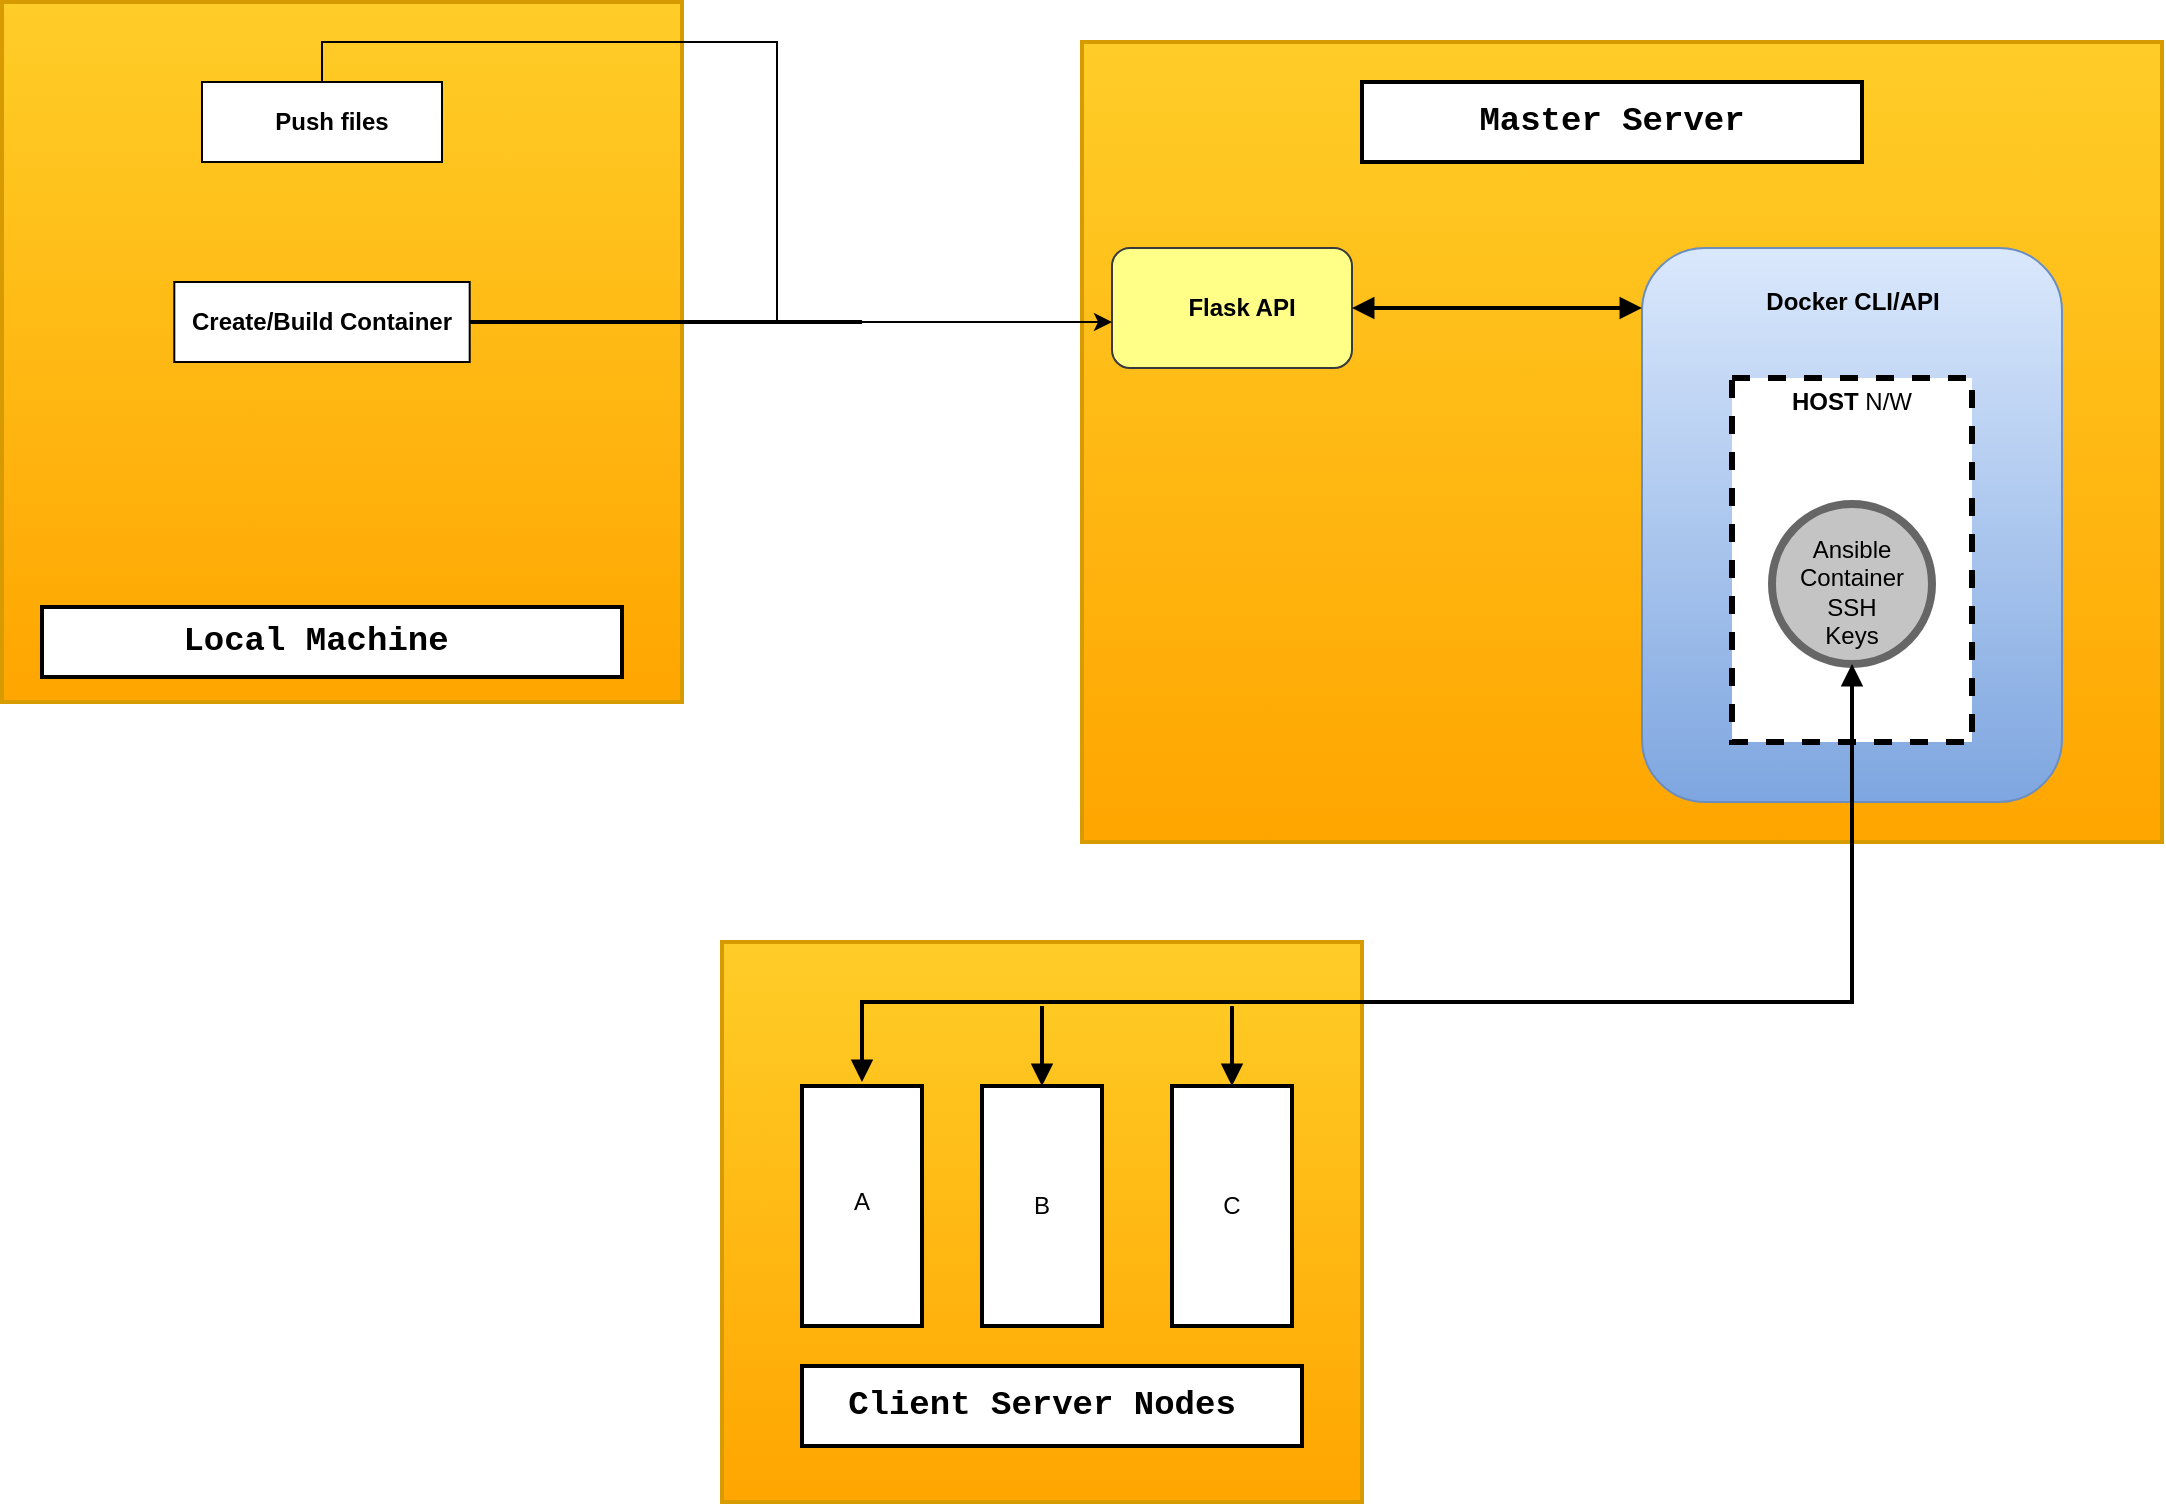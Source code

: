 <mxfile version="14.6.9" type="github">
  <diagram id="puacDJ3BUamG4HYMFUjp" name="Page-1">
    <mxGraphModel dx="5002" dy="2300" grid="1" gridSize="10" guides="1" tooltips="1" connect="1" arrows="1" fold="1" page="1" pageScale="1" pageWidth="850" pageHeight="1100" math="0" shadow="0">
      <root>
        <mxCell id="0" />
        <mxCell id="1" parent="0" />
        <mxCell id="_f3NkgD60LeYl-ViCV9c-1" value="" style="group" vertex="1" connectable="0" parent="1">
          <mxGeometry x="-510" y="180" width="976" height="750" as="geometry" />
        </mxCell>
        <mxCell id="1JL5kzAqauOL_0TZosul-45" value="" style="rounded=0;whiteSpace=wrap;html=1;strokeWidth=2;gradientColor=#ffa500;fillColor=#ffcd28;strokeColor=#d79b00;" parent="_f3NkgD60LeYl-ViCV9c-1" vertex="1">
          <mxGeometry x="360" y="470" width="320" height="280" as="geometry" />
        </mxCell>
        <mxCell id="1JL5kzAqauOL_0TZosul-43" value="" style="rounded=0;whiteSpace=wrap;html=1;strokeWidth=2;gradientColor=#ffa500;fillColor=#ffcd28;strokeColor=#d79b00;" parent="_f3NkgD60LeYl-ViCV9c-1" vertex="1">
          <mxGeometry width="340" height="350" as="geometry" />
        </mxCell>
        <mxCell id="1JL5kzAqauOL_0TZosul-41" value="" style="rounded=0;whiteSpace=wrap;html=1;strokeWidth=2;gradientColor=#ffa500;fillColor=#ffcd28;strokeColor=#d79b00;" parent="_f3NkgD60LeYl-ViCV9c-1" vertex="1">
          <mxGeometry x="540" y="20" width="540" height="400" as="geometry" />
        </mxCell>
        <mxCell id="1JL5kzAqauOL_0TZosul-14" value="" style="group;container=1;" parent="_f3NkgD60LeYl-ViCV9c-1" vertex="1" connectable="0">
          <mxGeometry x="333" y="123" width="425" height="240" as="geometry" />
        </mxCell>
        <mxCell id="1JL5kzAqauOL_0TZosul-3" value="" style="group" parent="1JL5kzAqauOL_0TZosul-14" vertex="1" connectable="0">
          <mxGeometry x="222" width="120" height="60" as="geometry" />
        </mxCell>
        <mxCell id="1JL5kzAqauOL_0TZosul-1" value="" style="rounded=1;whiteSpace=wrap;html=1;fillColor=#ffff88;strokeColor=#36393d;" parent="1JL5kzAqauOL_0TZosul-3" vertex="1">
          <mxGeometry width="120" height="60" as="geometry" />
        </mxCell>
        <mxCell id="1JL5kzAqauOL_0TZosul-2" value="&lt;b&gt;Flask API&lt;/b&gt;" style="text;html=1;strokeColor=none;fillColor=none;align=center;verticalAlign=middle;whiteSpace=wrap;rounded=0;" parent="1JL5kzAqauOL_0TZosul-3" vertex="1">
          <mxGeometry x="30" y="20" width="70" height="20" as="geometry" />
        </mxCell>
        <mxCell id="1JL5kzAqauOL_0TZosul-17" value="" style="rounded=1;whiteSpace=wrap;html=1;gradientColor=#7ea6e0;fillColor=#dae8fc;strokeColor=#6c8ebf;" parent="_f3NkgD60LeYl-ViCV9c-1" vertex="1">
          <mxGeometry x="820" y="123" width="210" height="277" as="geometry" />
        </mxCell>
        <mxCell id="1JL5kzAqauOL_0TZosul-18" value="&lt;b&gt;Docker CLI/API&lt;/b&gt;" style="text;html=1;align=center;verticalAlign=middle;resizable=0;points=[];autosize=1;strokeColor=none;" parent="_f3NkgD60LeYl-ViCV9c-1" vertex="1">
          <mxGeometry x="875" y="140" width="100" height="20" as="geometry" />
        </mxCell>
        <mxCell id="1JL5kzAqauOL_0TZosul-19" style="edgeStyle=orthogonalEdgeStyle;rounded=0;orthogonalLoop=1;jettySize=auto;html=1;startArrow=block;startFill=1;endArrow=block;endFill=1;strokeWidth=2;" parent="_f3NkgD60LeYl-ViCV9c-1" source="1JL5kzAqauOL_0TZosul-1" edge="1">
          <mxGeometry relative="1" as="geometry">
            <mxPoint x="820" y="153" as="targetPoint" />
          </mxGeometry>
        </mxCell>
        <mxCell id="1JL5kzAqauOL_0TZosul-20" value="" style="rounded=0;whiteSpace=wrap;html=1;dashed=1;gradientColor=#ffffff;strokeWidth=3;" parent="_f3NkgD60LeYl-ViCV9c-1" vertex="1">
          <mxGeometry x="865" y="188" width="120" height="182" as="geometry" />
        </mxCell>
        <mxCell id="1JL5kzAqauOL_0TZosul-21" value="&lt;b&gt;HOST&lt;/b&gt; N/W" style="text;html=1;strokeColor=none;fillColor=none;align=center;verticalAlign=middle;whiteSpace=wrap;rounded=0;dashed=1;" parent="_f3NkgD60LeYl-ViCV9c-1" vertex="1">
          <mxGeometry x="890" y="190" width="70" height="20" as="geometry" />
        </mxCell>
        <mxCell id="1JL5kzAqauOL_0TZosul-22" value="" style="ellipse;whiteSpace=wrap;html=1;aspect=fixed;strokeWidth=4;strokeColor=#666666;fontColor=#333333;fillColor=#C4C4C4;" parent="_f3NkgD60LeYl-ViCV9c-1" vertex="1">
          <mxGeometry x="885" y="251" width="80" height="80" as="geometry" />
        </mxCell>
        <mxCell id="1JL5kzAqauOL_0TZosul-23" value="&lt;div&gt;Ansible &lt;br&gt;&lt;/div&gt;&lt;div&gt;Container&lt;/div&gt;&lt;div&gt;SSH Keys &lt;br&gt;&lt;/div&gt;" style="text;html=1;strokeColor=none;fillColor=none;align=center;verticalAlign=middle;whiteSpace=wrap;rounded=0;" parent="_f3NkgD60LeYl-ViCV9c-1" vertex="1">
          <mxGeometry x="905" y="285" width="40" height="20" as="geometry" />
        </mxCell>
        <mxCell id="1JL5kzAqauOL_0TZosul-24" value="" style="rounded=0;whiteSpace=wrap;html=1;strokeWidth=2;gradientColor=#ffffff;rotation=90;" parent="_f3NkgD60LeYl-ViCV9c-1" vertex="1">
          <mxGeometry x="370" y="572" width="120" height="60" as="geometry" />
        </mxCell>
        <mxCell id="1JL5kzAqauOL_0TZosul-30" style="edgeStyle=orthogonalEdgeStyle;rounded=0;orthogonalLoop=1;jettySize=auto;html=1;exitX=0;exitY=0.5;exitDx=0;exitDy=0;startArrow=block;startFill=1;endArrow=none;endFill=0;strokeWidth=2;" parent="_f3NkgD60LeYl-ViCV9c-1" source="1JL5kzAqauOL_0TZosul-25" edge="1">
          <mxGeometry relative="1" as="geometry">
            <mxPoint x="520" y="502" as="targetPoint" />
          </mxGeometry>
        </mxCell>
        <mxCell id="1JL5kzAqauOL_0TZosul-25" value="" style="rounded=0;whiteSpace=wrap;html=1;strokeWidth=2;gradientColor=#ffffff;rotation=90;" parent="_f3NkgD60LeYl-ViCV9c-1" vertex="1">
          <mxGeometry x="460" y="572" width="120" height="60" as="geometry" />
        </mxCell>
        <mxCell id="1JL5kzAqauOL_0TZosul-31" style="edgeStyle=orthogonalEdgeStyle;rounded=0;orthogonalLoop=1;jettySize=auto;html=1;exitX=0;exitY=0.5;exitDx=0;exitDy=0;startArrow=block;startFill=1;endArrow=none;endFill=0;strokeWidth=2;" parent="_f3NkgD60LeYl-ViCV9c-1" source="1JL5kzAqauOL_0TZosul-26" edge="1">
          <mxGeometry relative="1" as="geometry">
            <mxPoint x="615" y="502" as="targetPoint" />
          </mxGeometry>
        </mxCell>
        <mxCell id="1JL5kzAqauOL_0TZosul-26" value="" style="rounded=0;whiteSpace=wrap;html=1;strokeWidth=2;gradientColor=#ffffff;rotation=90;" parent="_f3NkgD60LeYl-ViCV9c-1" vertex="1">
          <mxGeometry x="555" y="572" width="120" height="60" as="geometry" />
        </mxCell>
        <mxCell id="1JL5kzAqauOL_0TZosul-29" value="" style="endArrow=block;startArrow=block;html=1;entryX=0.5;entryY=1;entryDx=0;entryDy=0;rounded=0;endFill=1;startFill=1;strokeWidth=2;" parent="_f3NkgD60LeYl-ViCV9c-1" target="1JL5kzAqauOL_0TZosul-22" edge="1">
          <mxGeometry width="50" height="50" relative="1" as="geometry">
            <mxPoint x="430" y="540" as="sourcePoint" />
            <mxPoint x="930" y="460" as="targetPoint" />
            <Array as="points">
              <mxPoint x="430" y="500" />
              <mxPoint x="925" y="500" />
            </Array>
          </mxGeometry>
        </mxCell>
        <mxCell id="1JL5kzAqauOL_0TZosul-32" value="B" style="text;html=1;strokeColor=none;fillColor=none;align=center;verticalAlign=middle;whiteSpace=wrap;rounded=0;" parent="_f3NkgD60LeYl-ViCV9c-1" vertex="1">
          <mxGeometry x="500" y="592" width="40" height="20" as="geometry" />
        </mxCell>
        <mxCell id="1JL5kzAqauOL_0TZosul-34" value="A" style="text;html=1;strokeColor=none;fillColor=none;align=center;verticalAlign=middle;whiteSpace=wrap;rounded=0;" parent="_f3NkgD60LeYl-ViCV9c-1" vertex="1">
          <mxGeometry x="410" y="590" width="40" height="20" as="geometry" />
        </mxCell>
        <mxCell id="1JL5kzAqauOL_0TZosul-35" value="C" style="text;html=1;strokeColor=none;fillColor=none;align=center;verticalAlign=middle;whiteSpace=wrap;rounded=0;" parent="_f3NkgD60LeYl-ViCV9c-1" vertex="1">
          <mxGeometry x="595" y="592" width="40" height="20" as="geometry" />
        </mxCell>
        <mxCell id="1JL5kzAqauOL_0TZosul-36" value="" style="rounded=0;whiteSpace=wrap;html=1;strokeWidth=2;gradientColor=#ffffff;" parent="_f3NkgD60LeYl-ViCV9c-1" vertex="1">
          <mxGeometry x="400" y="682" width="250" height="40" as="geometry" />
        </mxCell>
        <mxCell id="1JL5kzAqauOL_0TZosul-37" value="&lt;font style=&quot;font-size: 17px&quot; face=&quot;Courier New&quot;&gt;&lt;b&gt;&lt;font style=&quot;font-size: 17px&quot;&gt;&lt;font style=&quot;font-size: 17px&quot;&gt;Client Server&lt;/font&gt;&lt;/font&gt;&lt;font style=&quot;font-size: 17px&quot;&gt; Nodes&lt;/font&gt;&lt;/b&gt;&lt;/font&gt;" style="text;html=1;strokeColor=none;fillColor=none;align=center;verticalAlign=middle;whiteSpace=wrap;rounded=0;" parent="_f3NkgD60LeYl-ViCV9c-1" vertex="1">
          <mxGeometry x="420" y="692" width="200" height="20" as="geometry" />
        </mxCell>
        <mxCell id="1JL5kzAqauOL_0TZosul-11" value="" style="group" parent="_f3NkgD60LeYl-ViCV9c-1" vertex="1" connectable="0">
          <mxGeometry x="80" y="140" width="160" height="40" as="geometry" />
        </mxCell>
        <mxCell id="1JL5kzAqauOL_0TZosul-9" value="" style="rounded=0;whiteSpace=wrap;html=1;" parent="1JL5kzAqauOL_0TZosul-11" vertex="1">
          <mxGeometry x="6.154" width="147.692" height="40" as="geometry" />
        </mxCell>
        <mxCell id="1JL5kzAqauOL_0TZosul-10" value="&lt;b&gt;Create/Build Container&lt;/b&gt;" style="text;html=1;strokeColor=none;fillColor=none;align=center;verticalAlign=middle;whiteSpace=wrap;rounded=0;" parent="1JL5kzAqauOL_0TZosul-11" vertex="1">
          <mxGeometry y="10" width="160" height="20" as="geometry" />
        </mxCell>
        <mxCell id="1JL5kzAqauOL_0TZosul-8" style="edgeStyle=orthogonalEdgeStyle;rounded=0;orthogonalLoop=1;jettySize=auto;html=1;exitX=0.5;exitY=0;exitDx=0;exitDy=0;entryX=0;entryY=0.617;entryDx=0;entryDy=0;entryPerimeter=0;" parent="_f3NkgD60LeYl-ViCV9c-1" source="1JL5kzAqauOL_0TZosul-5" target="1JL5kzAqauOL_0TZosul-1" edge="1">
          <mxGeometry relative="1" as="geometry">
            <mxPoint x="550" y="160" as="targetPoint" />
          </mxGeometry>
        </mxCell>
        <mxCell id="1JL5kzAqauOL_0TZosul-39" style="edgeStyle=orthogonalEdgeStyle;rounded=0;orthogonalLoop=1;jettySize=auto;html=1;startArrow=none;startFill=0;endArrow=none;endFill=0;strokeWidth=2;" parent="_f3NkgD60LeYl-ViCV9c-1" source="1JL5kzAqauOL_0TZosul-9" edge="1">
          <mxGeometry relative="1" as="geometry">
            <mxPoint x="430" y="160" as="targetPoint" />
          </mxGeometry>
        </mxCell>
        <mxCell id="1JL5kzAqauOL_0TZosul-44" value="" style="group" parent="_f3NkgD60LeYl-ViCV9c-1" vertex="1" connectable="0">
          <mxGeometry x="100" y="40" width="120" height="40" as="geometry" />
        </mxCell>
        <mxCell id="1JL5kzAqauOL_0TZosul-5" value="" style="rounded=0;whiteSpace=wrap;html=1;" parent="1JL5kzAqauOL_0TZosul-44" vertex="1">
          <mxGeometry width="120" height="40" as="geometry" />
        </mxCell>
        <mxCell id="1JL5kzAqauOL_0TZosul-6" value="&lt;b&gt;Push files&lt;/b&gt;" style="text;html=1;strokeColor=none;fillColor=none;align=center;verticalAlign=middle;whiteSpace=wrap;rounded=0;" parent="1JL5kzAqauOL_0TZosul-44" vertex="1">
          <mxGeometry x="30" y="10" width="70" height="20" as="geometry" />
        </mxCell>
        <mxCell id="1JL5kzAqauOL_0TZosul-46" value="" style="rounded=0;whiteSpace=wrap;html=1;strokeWidth=2;" parent="_f3NkgD60LeYl-ViCV9c-1" vertex="1">
          <mxGeometry x="20" y="302.5" width="290" height="35" as="geometry" />
        </mxCell>
        <mxCell id="1JL5kzAqauOL_0TZosul-47" value="Text" style="text;html=1;strokeColor=none;fillColor=none;align=center;verticalAlign=middle;whiteSpace=wrap;rounded=0;" parent="_f3NkgD60LeYl-ViCV9c-1" vertex="1">
          <mxGeometry x="780" y="50" width="40" height="20" as="geometry" />
        </mxCell>
        <mxCell id="1JL5kzAqauOL_0TZosul-48" value="&lt;font style=&quot;font-size: 17px&quot; face=&quot;Courier New&quot;&gt;&lt;b&gt;&lt;font style=&quot;font-size: 17px&quot;&gt;Local Machine&lt;/font&gt;&lt;br&gt;&lt;/b&gt;&lt;/font&gt;" style="text;html=1;strokeColor=none;fillColor=none;align=center;verticalAlign=middle;whiteSpace=wrap;rounded=0;" parent="_f3NkgD60LeYl-ViCV9c-1" vertex="1">
          <mxGeometry x="32" y="309.5" width="250" height="20" as="geometry" />
        </mxCell>
        <mxCell id="1JL5kzAqauOL_0TZosul-49" value="&lt;font face=&quot;Courier New&quot;&gt;&lt;b&gt;&lt;font style=&quot;font-size: 17px&quot;&gt;Master Server&lt;br&gt;&lt;/font&gt;&lt;/b&gt;&lt;/font&gt;" style="rounded=0;whiteSpace=wrap;html=1;strokeWidth=2;" parent="_f3NkgD60LeYl-ViCV9c-1" vertex="1">
          <mxGeometry x="680" y="40" width="250" height="40" as="geometry" />
        </mxCell>
      </root>
    </mxGraphModel>
  </diagram>
</mxfile>
